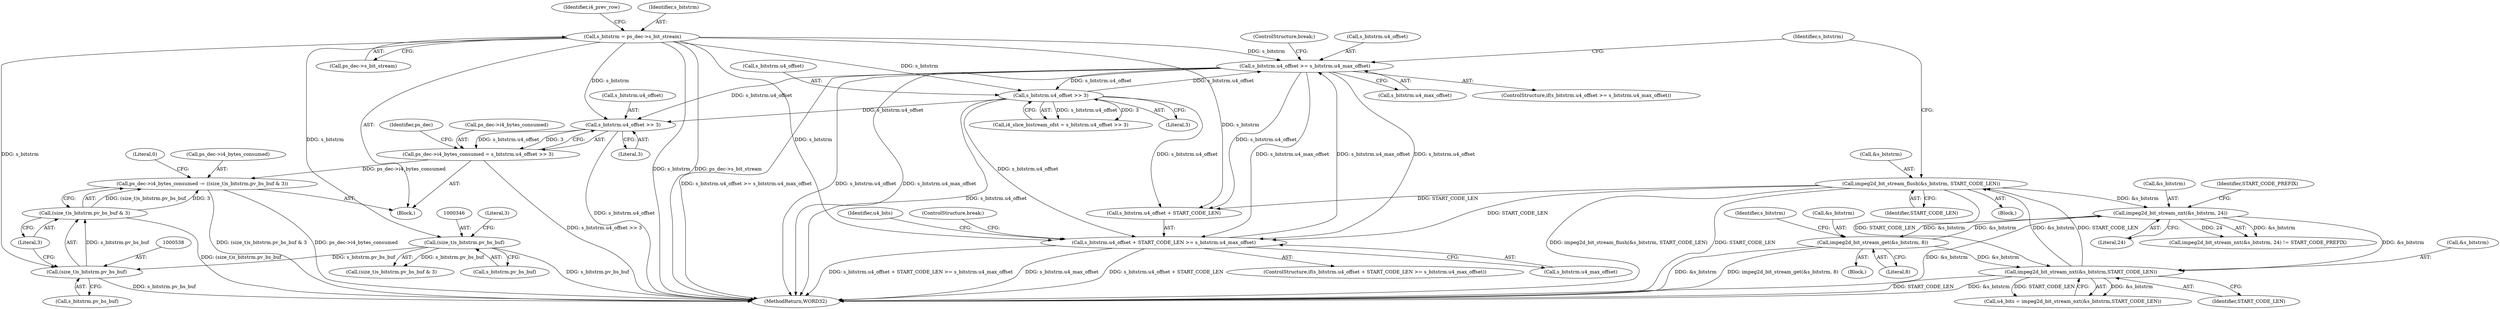 digraph "0_Android_ba604d336b40fd4bde1622f64d67135bdbd61301_0@pointer" {
"1000532" [label="(Call,ps_dec->i4_bytes_consumed -= ((size_t)s_bitstrm.pv_bs_buf & 3))"];
"1000536" [label="(Call,(size_t)s_bitstrm.pv_bs_buf & 3)"];
"1000537" [label="(Call,(size_t)s_bitstrm.pv_bs_buf)"];
"1000125" [label="(Call,s_bitstrm = ps_dec->s_bit_stream)"];
"1000345" [label="(Call,(size_t)s_bitstrm.pv_bs_buf)"];
"1000523" [label="(Call,ps_dec->i4_bytes_consumed = s_bitstrm.u4_offset >> 3)"];
"1000527" [label="(Call,s_bitstrm.u4_offset >> 3)"];
"1000383" [label="(Call,s_bitstrm.u4_offset >= s_bitstrm.u4_max_offset)"];
"1000337" [label="(Call,s_bitstrm.u4_offset >> 3)"];
"1000240" [label="(Call,s_bitstrm.u4_offset + START_CODE_LEN >= s_bitstrm.u4_max_offset)"];
"1000366" [label="(Call,impeg2d_bit_stream_flush(&s_bitstrm, START_CODE_LEN))"];
"1000253" [label="(Call,impeg2d_bit_stream_nxt(&s_bitstrm,START_CODE_LEN))"];
"1000378" [label="(Call,impeg2d_bit_stream_get(&s_bitstrm, 8))"];
"1000372" [label="(Call,impeg2d_bit_stream_nxt(&s_bitstrm, 24))"];
"1000542" [label="(Literal,3)"];
"1000335" [label="(Call,i4_slice_bistream_ofst = s_bitstrm.u4_offset >> 3)"];
"1000367" [label="(Call,&s_bitstrm)"];
"1000241" [label="(Call,s_bitstrm.u4_offset + START_CODE_LEN)"];
"1000350" [label="(Literal,3)"];
"1000527" [label="(Call,s_bitstrm.u4_offset >> 3)"];
"1000533" [label="(Call,ps_dec->i4_bytes_consumed)"];
"1000254" [label="(Call,&s_bitstrm)"];
"1000237" [label="(Block,)"];
"1000545" [label="(MethodReturn,WORD32)"];
"1000366" [label="(Call,impeg2d_bit_stream_flush(&s_bitstrm, START_CODE_LEN))"];
"1000372" [label="(Call,impeg2d_bit_stream_nxt(&s_bitstrm, 24))"];
"1000387" [label="(Call,s_bitstrm.u4_max_offset)"];
"1000375" [label="(Literal,24)"];
"1000347" [label="(Call,s_bitstrm.pv_bs_buf)"];
"1000544" [label="(Literal,0)"];
"1000534" [label="(Identifier,ps_dec)"];
"1000528" [label="(Call,s_bitstrm.u4_offset)"];
"1000384" [label="(Call,s_bitstrm.u4_offset)"];
"1000341" [label="(Literal,3)"];
"1000369" [label="(Identifier,START_CODE_LEN)"];
"1000531" [label="(Literal,3)"];
"1000385" [label="(Identifier,s_bitstrm)"];
"1000376" [label="(Identifier,START_CODE_PREFIX)"];
"1000127" [label="(Call,ps_dec->s_bit_stream)"];
"1000379" [label="(Call,&s_bitstrm)"];
"1000252" [label="(Identifier,u4_bits)"];
"1000131" [label="(Identifier,i4_prev_row)"];
"1000337" [label="(Call,s_bitstrm.u4_offset >> 3)"];
"1000240" [label="(Call,s_bitstrm.u4_offset + START_CODE_LEN >= s_bitstrm.u4_max_offset)"];
"1000256" [label="(Identifier,START_CODE_LEN)"];
"1000377" [label="(Block,)"];
"1000391" [label="(ControlStructure,break;)"];
"1000371" [label="(Call,impeg2d_bit_stream_nxt(&s_bitstrm, 24) != START_CODE_PREFIX)"];
"1000532" [label="(Call,ps_dec->i4_bytes_consumed -= ((size_t)s_bitstrm.pv_bs_buf & 3))"];
"1000338" [label="(Call,s_bitstrm.u4_offset)"];
"1000246" [label="(Call,s_bitstrm.u4_max_offset)"];
"1000126" [label="(Identifier,s_bitstrm)"];
"1000523" [label="(Call,ps_dec->i4_bytes_consumed = s_bitstrm.u4_offset >> 3)"];
"1000537" [label="(Call,(size_t)s_bitstrm.pv_bs_buf)"];
"1000239" [label="(ControlStructure,if(s_bitstrm.u4_offset + START_CODE_LEN >= s_bitstrm.u4_max_offset))"];
"1000250" [label="(ControlStructure,break;)"];
"1000382" [label="(ControlStructure,if(s_bitstrm.u4_offset >= s_bitstrm.u4_max_offset))"];
"1000381" [label="(Literal,8)"];
"1000536" [label="(Call,(size_t)s_bitstrm.pv_bs_buf & 3)"];
"1000374" [label="(Identifier,s_bitstrm)"];
"1000125" [label="(Call,s_bitstrm = ps_dec->s_bit_stream)"];
"1000378" [label="(Call,impeg2d_bit_stream_get(&s_bitstrm, 8))"];
"1000253" [label="(Call,impeg2d_bit_stream_nxt(&s_bitstrm,START_CODE_LEN))"];
"1000251" [label="(Call,u4_bits = impeg2d_bit_stream_nxt(&s_bitstrm,START_CODE_LEN))"];
"1000373" [label="(Call,&s_bitstrm)"];
"1000344" [label="(Call,(size_t)s_bitstrm.pv_bs_buf & 3)"];
"1000345" [label="(Call,(size_t)s_bitstrm.pv_bs_buf)"];
"1000383" [label="(Call,s_bitstrm.u4_offset >= s_bitstrm.u4_max_offset)"];
"1000539" [label="(Call,s_bitstrm.pv_bs_buf)"];
"1000109" [label="(Block,)"];
"1000524" [label="(Call,ps_dec->i4_bytes_consumed)"];
"1000532" -> "1000109"  [label="AST: "];
"1000532" -> "1000536"  [label="CFG: "];
"1000533" -> "1000532"  [label="AST: "];
"1000536" -> "1000532"  [label="AST: "];
"1000544" -> "1000532"  [label="CFG: "];
"1000532" -> "1000545"  [label="DDG: ps_dec->i4_bytes_consumed"];
"1000532" -> "1000545"  [label="DDG: (size_t)s_bitstrm.pv_bs_buf & 3"];
"1000536" -> "1000532"  [label="DDG: (size_t)s_bitstrm.pv_bs_buf"];
"1000536" -> "1000532"  [label="DDG: 3"];
"1000523" -> "1000532"  [label="DDG: ps_dec->i4_bytes_consumed"];
"1000536" -> "1000542"  [label="CFG: "];
"1000537" -> "1000536"  [label="AST: "];
"1000542" -> "1000536"  [label="AST: "];
"1000536" -> "1000545"  [label="DDG: (size_t)s_bitstrm.pv_bs_buf"];
"1000537" -> "1000536"  [label="DDG: s_bitstrm.pv_bs_buf"];
"1000537" -> "1000539"  [label="CFG: "];
"1000538" -> "1000537"  [label="AST: "];
"1000539" -> "1000537"  [label="AST: "];
"1000542" -> "1000537"  [label="CFG: "];
"1000537" -> "1000545"  [label="DDG: s_bitstrm.pv_bs_buf"];
"1000125" -> "1000537"  [label="DDG: s_bitstrm"];
"1000345" -> "1000537"  [label="DDG: s_bitstrm.pv_bs_buf"];
"1000125" -> "1000109"  [label="AST: "];
"1000125" -> "1000127"  [label="CFG: "];
"1000126" -> "1000125"  [label="AST: "];
"1000127" -> "1000125"  [label="AST: "];
"1000131" -> "1000125"  [label="CFG: "];
"1000125" -> "1000545"  [label="DDG: s_bitstrm"];
"1000125" -> "1000545"  [label="DDG: ps_dec->s_bit_stream"];
"1000125" -> "1000240"  [label="DDG: s_bitstrm"];
"1000125" -> "1000241"  [label="DDG: s_bitstrm"];
"1000125" -> "1000337"  [label="DDG: s_bitstrm"];
"1000125" -> "1000345"  [label="DDG: s_bitstrm"];
"1000125" -> "1000383"  [label="DDG: s_bitstrm"];
"1000125" -> "1000527"  [label="DDG: s_bitstrm"];
"1000345" -> "1000344"  [label="AST: "];
"1000345" -> "1000347"  [label="CFG: "];
"1000346" -> "1000345"  [label="AST: "];
"1000347" -> "1000345"  [label="AST: "];
"1000350" -> "1000345"  [label="CFG: "];
"1000345" -> "1000545"  [label="DDG: s_bitstrm.pv_bs_buf"];
"1000345" -> "1000344"  [label="DDG: s_bitstrm.pv_bs_buf"];
"1000523" -> "1000109"  [label="AST: "];
"1000523" -> "1000527"  [label="CFG: "];
"1000524" -> "1000523"  [label="AST: "];
"1000527" -> "1000523"  [label="AST: "];
"1000534" -> "1000523"  [label="CFG: "];
"1000523" -> "1000545"  [label="DDG: s_bitstrm.u4_offset >> 3"];
"1000527" -> "1000523"  [label="DDG: s_bitstrm.u4_offset"];
"1000527" -> "1000523"  [label="DDG: 3"];
"1000527" -> "1000531"  [label="CFG: "];
"1000528" -> "1000527"  [label="AST: "];
"1000531" -> "1000527"  [label="AST: "];
"1000527" -> "1000545"  [label="DDG: s_bitstrm.u4_offset"];
"1000383" -> "1000527"  [label="DDG: s_bitstrm.u4_offset"];
"1000337" -> "1000527"  [label="DDG: s_bitstrm.u4_offset"];
"1000383" -> "1000382"  [label="AST: "];
"1000383" -> "1000387"  [label="CFG: "];
"1000384" -> "1000383"  [label="AST: "];
"1000387" -> "1000383"  [label="AST: "];
"1000374" -> "1000383"  [label="CFG: "];
"1000391" -> "1000383"  [label="CFG: "];
"1000383" -> "1000545"  [label="DDG: s_bitstrm.u4_offset >= s_bitstrm.u4_max_offset"];
"1000383" -> "1000545"  [label="DDG: s_bitstrm.u4_offset"];
"1000383" -> "1000545"  [label="DDG: s_bitstrm.u4_max_offset"];
"1000383" -> "1000240"  [label="DDG: s_bitstrm.u4_offset"];
"1000383" -> "1000240"  [label="DDG: s_bitstrm.u4_max_offset"];
"1000383" -> "1000241"  [label="DDG: s_bitstrm.u4_offset"];
"1000383" -> "1000337"  [label="DDG: s_bitstrm.u4_offset"];
"1000337" -> "1000383"  [label="DDG: s_bitstrm.u4_offset"];
"1000240" -> "1000383"  [label="DDG: s_bitstrm.u4_max_offset"];
"1000337" -> "1000335"  [label="AST: "];
"1000337" -> "1000341"  [label="CFG: "];
"1000338" -> "1000337"  [label="AST: "];
"1000341" -> "1000337"  [label="AST: "];
"1000335" -> "1000337"  [label="CFG: "];
"1000337" -> "1000545"  [label="DDG: s_bitstrm.u4_offset"];
"1000337" -> "1000240"  [label="DDG: s_bitstrm.u4_offset"];
"1000337" -> "1000241"  [label="DDG: s_bitstrm.u4_offset"];
"1000337" -> "1000335"  [label="DDG: s_bitstrm.u4_offset"];
"1000337" -> "1000335"  [label="DDG: 3"];
"1000240" -> "1000239"  [label="AST: "];
"1000240" -> "1000246"  [label="CFG: "];
"1000241" -> "1000240"  [label="AST: "];
"1000246" -> "1000240"  [label="AST: "];
"1000250" -> "1000240"  [label="CFG: "];
"1000252" -> "1000240"  [label="CFG: "];
"1000240" -> "1000545"  [label="DDG: s_bitstrm.u4_offset + START_CODE_LEN >= s_bitstrm.u4_max_offset"];
"1000240" -> "1000545"  [label="DDG: s_bitstrm.u4_max_offset"];
"1000240" -> "1000545"  [label="DDG: s_bitstrm.u4_offset + START_CODE_LEN"];
"1000366" -> "1000240"  [label="DDG: START_CODE_LEN"];
"1000366" -> "1000237"  [label="AST: "];
"1000366" -> "1000369"  [label="CFG: "];
"1000367" -> "1000366"  [label="AST: "];
"1000369" -> "1000366"  [label="AST: "];
"1000374" -> "1000366"  [label="CFG: "];
"1000366" -> "1000545"  [label="DDG: START_CODE_LEN"];
"1000366" -> "1000545"  [label="DDG: impeg2d_bit_stream_flush(&s_bitstrm, START_CODE_LEN)"];
"1000366" -> "1000241"  [label="DDG: START_CODE_LEN"];
"1000366" -> "1000253"  [label="DDG: START_CODE_LEN"];
"1000253" -> "1000366"  [label="DDG: &s_bitstrm"];
"1000253" -> "1000366"  [label="DDG: START_CODE_LEN"];
"1000366" -> "1000372"  [label="DDG: &s_bitstrm"];
"1000253" -> "1000251"  [label="AST: "];
"1000253" -> "1000256"  [label="CFG: "];
"1000254" -> "1000253"  [label="AST: "];
"1000256" -> "1000253"  [label="AST: "];
"1000251" -> "1000253"  [label="CFG: "];
"1000253" -> "1000545"  [label="DDG: &s_bitstrm"];
"1000253" -> "1000545"  [label="DDG: START_CODE_LEN"];
"1000253" -> "1000251"  [label="DDG: &s_bitstrm"];
"1000253" -> "1000251"  [label="DDG: START_CODE_LEN"];
"1000378" -> "1000253"  [label="DDG: &s_bitstrm"];
"1000372" -> "1000253"  [label="DDG: &s_bitstrm"];
"1000378" -> "1000377"  [label="AST: "];
"1000378" -> "1000381"  [label="CFG: "];
"1000379" -> "1000378"  [label="AST: "];
"1000381" -> "1000378"  [label="AST: "];
"1000385" -> "1000378"  [label="CFG: "];
"1000378" -> "1000545"  [label="DDG: &s_bitstrm"];
"1000378" -> "1000545"  [label="DDG: impeg2d_bit_stream_get(&s_bitstrm, 8)"];
"1000378" -> "1000372"  [label="DDG: &s_bitstrm"];
"1000372" -> "1000378"  [label="DDG: &s_bitstrm"];
"1000372" -> "1000371"  [label="AST: "];
"1000372" -> "1000375"  [label="CFG: "];
"1000373" -> "1000372"  [label="AST: "];
"1000375" -> "1000372"  [label="AST: "];
"1000376" -> "1000372"  [label="CFG: "];
"1000372" -> "1000545"  [label="DDG: &s_bitstrm"];
"1000372" -> "1000371"  [label="DDG: &s_bitstrm"];
"1000372" -> "1000371"  [label="DDG: 24"];
}
